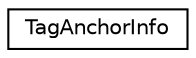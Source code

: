 digraph "类继承关系图"
{
 // INTERACTIVE_SVG=YES
 // LATEX_PDF_SIZE
  edge [fontname="Helvetica",fontsize="10",labelfontname="Helvetica",labelfontsize="10"];
  node [fontname="Helvetica",fontsize="10",shape=record];
  rankdir="LR";
  Node0 [label="TagAnchorInfo",height=0.2,width=0.4,color="black", fillcolor="white", style="filled",URL="$d9/df1/class_tag_anchor_info.html",tooltip="Information about an linkable anchor"];
}
